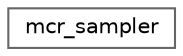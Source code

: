 digraph "Graphical Class Hierarchy"
{
 // LATEX_PDF_SIZE
  bgcolor="transparent";
  edge [fontname=Helvetica,fontsize=10,labelfontname=Helvetica,labelfontsize=10];
  node [fontname=Helvetica,fontsize=10,shape=box,height=0.2,width=0.4];
  rankdir="LR";
  Node0 [id="Node000000",label="mcr_sampler",height=0.2,width=0.4,color="grey40", fillcolor="white", style="filled",URL="$classmcr__sampler.html",tooltip=" "];
}
